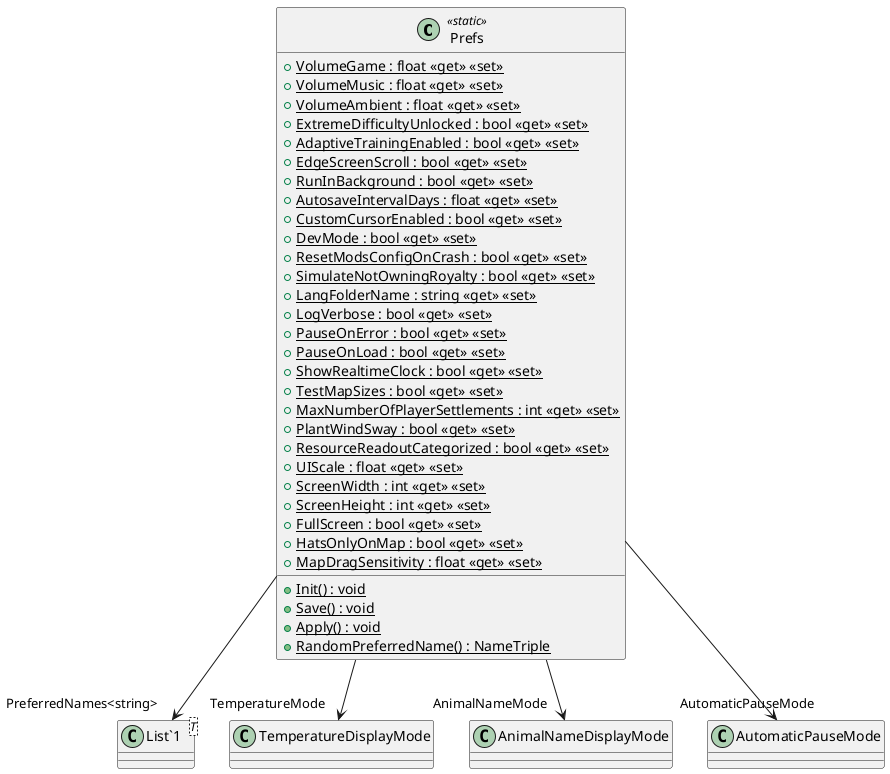 @startuml
class Prefs <<static>> {
    + {static} VolumeGame : float <<get>> <<set>>
    + {static} VolumeMusic : float <<get>> <<set>>
    + {static} VolumeAmbient : float <<get>> <<set>>
    + {static} ExtremeDifficultyUnlocked : bool <<get>> <<set>>
    + {static} AdaptiveTrainingEnabled : bool <<get>> <<set>>
    + {static} EdgeScreenScroll : bool <<get>> <<set>>
    + {static} RunInBackground : bool <<get>> <<set>>
    + {static} AutosaveIntervalDays : float <<get>> <<set>>
    + {static} CustomCursorEnabled : bool <<get>> <<set>>
    + {static} DevMode : bool <<get>> <<set>>
    + {static} ResetModsConfigOnCrash : bool <<get>> <<set>>
    + {static} SimulateNotOwningRoyalty : bool <<get>> <<set>>
    + {static} LangFolderName : string <<get>> <<set>>
    + {static} LogVerbose : bool <<get>> <<set>>
    + {static} PauseOnError : bool <<get>> <<set>>
    + {static} PauseOnLoad : bool <<get>> <<set>>
    + {static} ShowRealtimeClock : bool <<get>> <<set>>
    + {static} TestMapSizes : bool <<get>> <<set>>
    + {static} MaxNumberOfPlayerSettlements : int <<get>> <<set>>
    + {static} PlantWindSway : bool <<get>> <<set>>
    + {static} ResourceReadoutCategorized : bool <<get>> <<set>>
    + {static} UIScale : float <<get>> <<set>>
    + {static} ScreenWidth : int <<get>> <<set>>
    + {static} ScreenHeight : int <<get>> <<set>>
    + {static} FullScreen : bool <<get>> <<set>>
    + {static} HatsOnlyOnMap : bool <<get>> <<set>>
    + {static} MapDragSensitivity : float <<get>> <<set>>
    + {static} Init() : void
    + {static} Save() : void
    + {static} Apply() : void
    + {static} RandomPreferredName() : NameTriple
}
class "List`1"<T> {
}
Prefs --> "TemperatureMode" TemperatureDisplayMode
Prefs --> "AnimalNameMode" AnimalNameDisplayMode
Prefs --> "PreferredNames<string>" "List`1"
Prefs --> "AutomaticPauseMode" AutomaticPauseMode
@enduml

